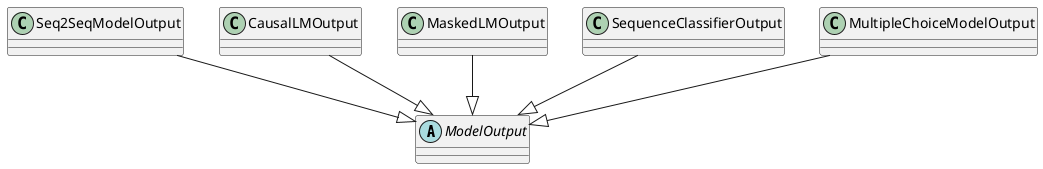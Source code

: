 @startuml

' https://huggingface.co/docs/transformers/main_classes/output
abstract  ModelOutput

class Seq2SeqModelOutput
Seq2SeqModelOutput --|> ModelOutput

class CausalLMOutput
CausalLMOutput --|> ModelOutput

class MaskedLMOutput
MaskedLMOutput --|> ModelOutput

class SequenceClassifierOutput
SequenceClassifierOutput --|> ModelOutput

class MultipleChoiceModelOutput
MultipleChoiceModelOutput --|> ModelOutput

@enduml